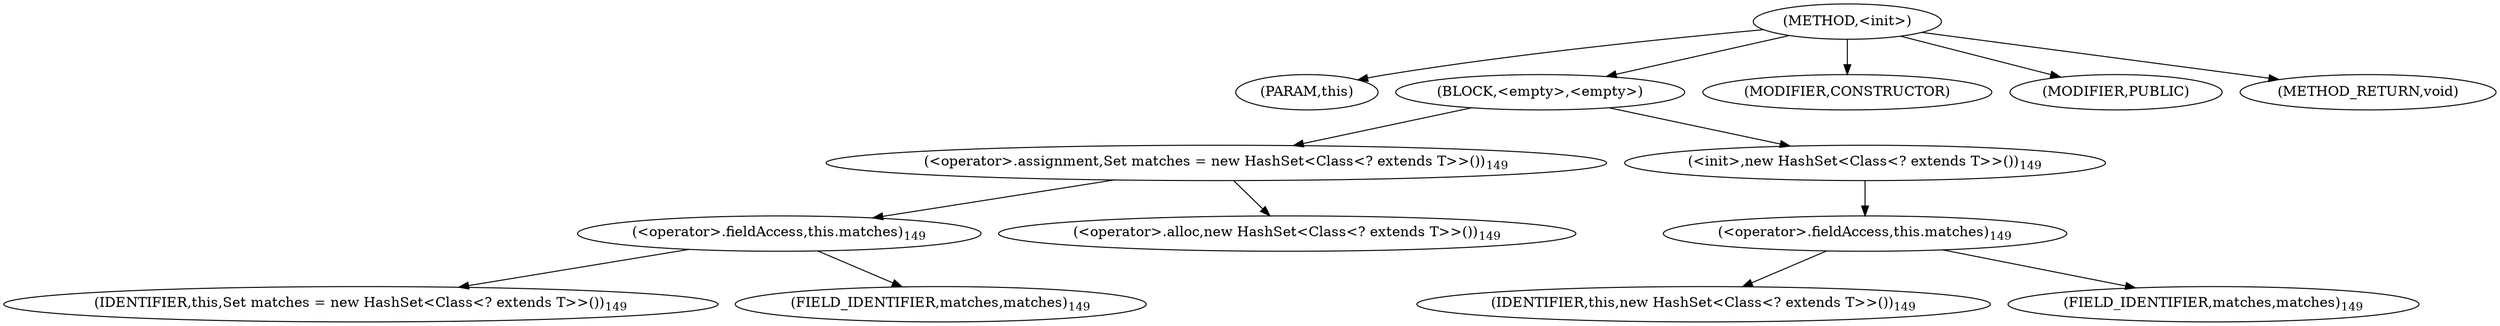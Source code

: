 digraph "&lt;init&gt;" {  
"805" [label = <(METHOD,&lt;init&gt;)> ]
"806" [label = <(PARAM,this)> ]
"807" [label = <(BLOCK,&lt;empty&gt;,&lt;empty&gt;)> ]
"808" [label = <(&lt;operator&gt;.assignment,Set matches = new HashSet&lt;Class&lt;? extends T&gt;&gt;())<SUB>149</SUB>> ]
"809" [label = <(&lt;operator&gt;.fieldAccess,this.matches)<SUB>149</SUB>> ]
"810" [label = <(IDENTIFIER,this,Set matches = new HashSet&lt;Class&lt;? extends T&gt;&gt;())<SUB>149</SUB>> ]
"811" [label = <(FIELD_IDENTIFIER,matches,matches)<SUB>149</SUB>> ]
"812" [label = <(&lt;operator&gt;.alloc,new HashSet&lt;Class&lt;? extends T&gt;&gt;())<SUB>149</SUB>> ]
"813" [label = <(&lt;init&gt;,new HashSet&lt;Class&lt;? extends T&gt;&gt;())<SUB>149</SUB>> ]
"814" [label = <(&lt;operator&gt;.fieldAccess,this.matches)<SUB>149</SUB>> ]
"815" [label = <(IDENTIFIER,this,new HashSet&lt;Class&lt;? extends T&gt;&gt;())<SUB>149</SUB>> ]
"816" [label = <(FIELD_IDENTIFIER,matches,matches)<SUB>149</SUB>> ]
"817" [label = <(MODIFIER,CONSTRUCTOR)> ]
"818" [label = <(MODIFIER,PUBLIC)> ]
"819" [label = <(METHOD_RETURN,void)> ]
  "805" -> "806" 
  "805" -> "807" 
  "805" -> "817" 
  "805" -> "818" 
  "805" -> "819" 
  "807" -> "808" 
  "807" -> "813" 
  "808" -> "809" 
  "808" -> "812" 
  "809" -> "810" 
  "809" -> "811" 
  "813" -> "814" 
  "814" -> "815" 
  "814" -> "816" 
}
